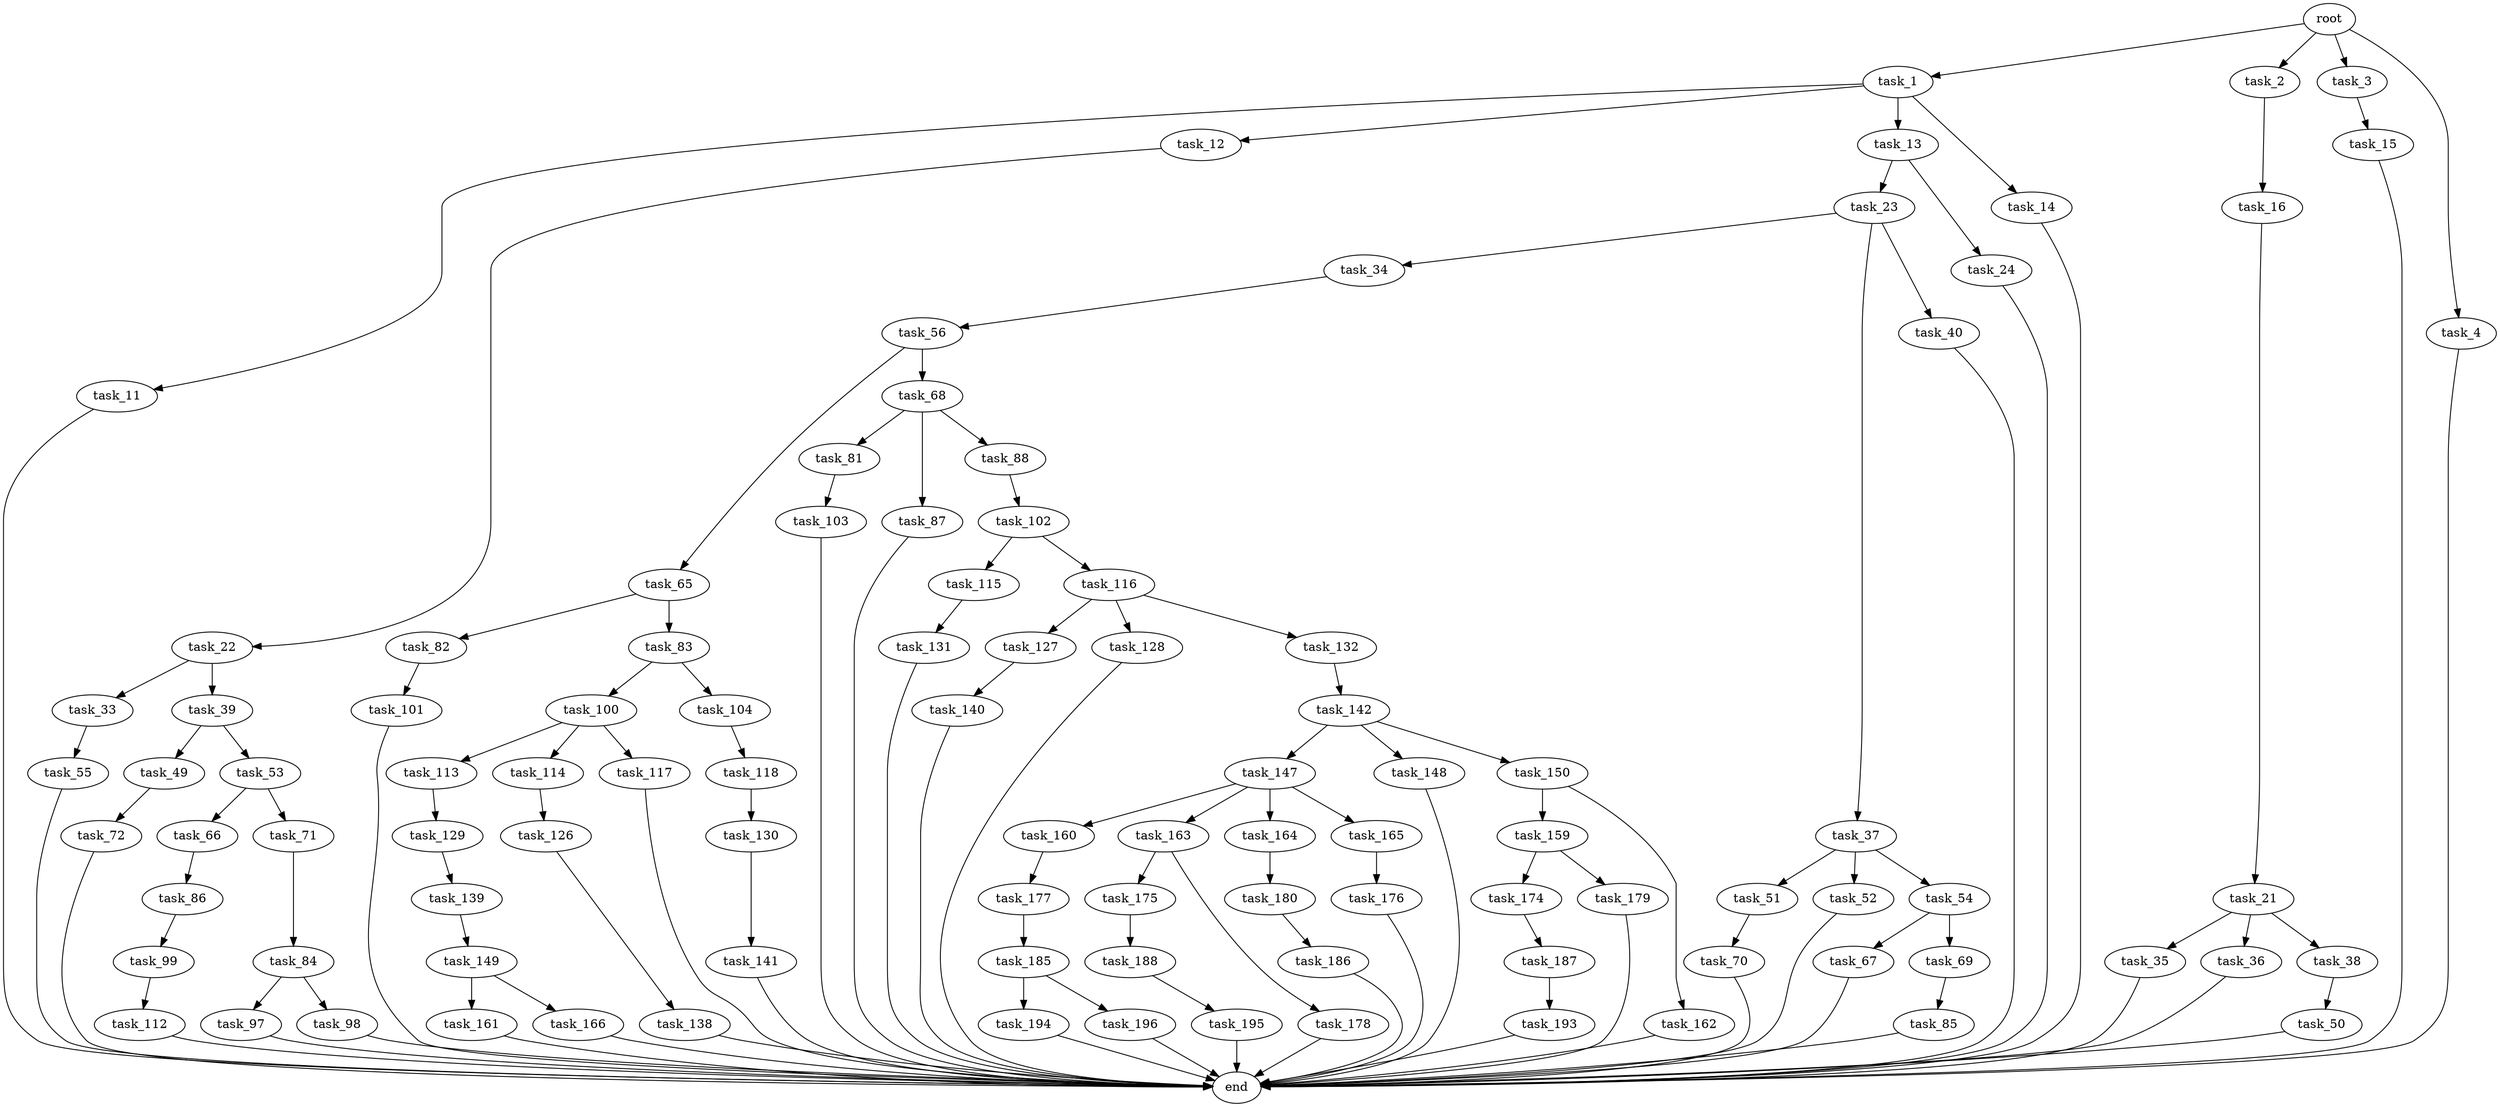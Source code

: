 digraph G {
  root [size="0.000000"];
  task_1 [size="68719476736.000000"];
  task_2 [size="231928233984.000000"];
  task_3 [size="8589934592.000000"];
  task_4 [size="35228403467.000000"];
  task_11 [size="15020128218.000000"];
  task_12 [size="30882594861.000000"];
  task_13 [size="782757789696.000000"];
  task_14 [size="368293445632.000000"];
  task_15 [size="555892916.000000"];
  task_16 [size="1478342910.000000"];
  task_21 [size="368293445632.000000"];
  task_22 [size="28991029248.000000"];
  task_23 [size="224780235792.000000"];
  task_24 [size="110601466472.000000"];
  task_33 [size="135418622372.000000"];
  task_34 [size="12819280663.000000"];
  task_35 [size="5552923772.000000"];
  task_36 [size="368293445632.000000"];
  task_37 [size="50052710595.000000"];
  task_38 [size="203821358173.000000"];
  task_39 [size="66307947467.000000"];
  task_40 [size="1073741824000.000000"];
  task_49 [size="47834569113.000000"];
  task_50 [size="401033477545.000000"];
  task_51 [size="120688621847.000000"];
  task_52 [size="782757789696.000000"];
  task_53 [size="561821653.000000"];
  task_54 [size="799397342886.000000"];
  task_55 [size="368293445632.000000"];
  task_56 [size="34330719178.000000"];
  task_65 [size="161125030771.000000"];
  task_66 [size="1073741824000.000000"];
  task_67 [size="2062297192.000000"];
  task_68 [size="685034615.000000"];
  task_69 [size="368293445632.000000"];
  task_70 [size="1073741824000.000000"];
  task_71 [size="2658871025.000000"];
  task_72 [size="368293445632.000000"];
  task_81 [size="436645734070.000000"];
  task_82 [size="549755813888.000000"];
  task_83 [size="149889788640.000000"];
  task_84 [size="22045129256.000000"];
  task_85 [size="1142027492241.000000"];
  task_86 [size="1237637516.000000"];
  task_87 [size="549755813888.000000"];
  task_88 [size="605482813604.000000"];
  task_97 [size="782757789696.000000"];
  task_98 [size="13634965009.000000"];
  task_99 [size="368293445632.000000"];
  task_100 [size="782757789696.000000"];
  task_101 [size="68719476736.000000"];
  task_102 [size="8725257325.000000"];
  task_103 [size="441482788359.000000"];
  task_104 [size="1201713213.000000"];
  task_112 [size="751695659047.000000"];
  task_113 [size="68719476736.000000"];
  task_114 [size="26448449653.000000"];
  task_115 [size="39921099352.000000"];
  task_116 [size="782757789696.000000"];
  task_117 [size="11279065248.000000"];
  task_118 [size="353073347749.000000"];
  task_126 [size="34741430165.000000"];
  task_127 [size="782757789696.000000"];
  task_128 [size="28991029248.000000"];
  task_129 [size="215399347665.000000"];
  task_130 [size="256207717130.000000"];
  task_131 [size="1164134239.000000"];
  task_132 [size="26755113669.000000"];
  task_138 [size="51505619495.000000"];
  task_139 [size="163610090086.000000"];
  task_140 [size="134217728000.000000"];
  task_141 [size="45270233941.000000"];
  task_142 [size="2831318122.000000"];
  task_147 [size="39946624102.000000"];
  task_148 [size="8589934592.000000"];
  task_149 [size="818384541356.000000"];
  task_150 [size="497160088547.000000"];
  task_159 [size="77079393626.000000"];
  task_160 [size="31525471744.000000"];
  task_161 [size="647477504158.000000"];
  task_162 [size="125083912656.000000"];
  task_163 [size="10909673875.000000"];
  task_164 [size="761721625.000000"];
  task_165 [size="574935860010.000000"];
  task_166 [size="368293445632.000000"];
  task_174 [size="231928233984.000000"];
  task_175 [size="10260118842.000000"];
  task_176 [size="730139160.000000"];
  task_177 [size="14070155382.000000"];
  task_178 [size="552064774.000000"];
  task_179 [size="40010551860.000000"];
  task_180 [size="351584928.000000"];
  task_185 [size="21724089448.000000"];
  task_186 [size="1952040787.000000"];
  task_187 [size="576203482848.000000"];
  task_188 [size="18719680117.000000"];
  task_193 [size="246157134186.000000"];
  task_194 [size="68719476736.000000"];
  task_195 [size="67093331296.000000"];
  task_196 [size="246685751977.000000"];
  end [size="0.000000"];

  root -> task_1 [size="1.000000"];
  root -> task_2 [size="1.000000"];
  root -> task_3 [size="1.000000"];
  root -> task_4 [size="1.000000"];
  task_1 -> task_11 [size="134217728.000000"];
  task_1 -> task_12 [size="134217728.000000"];
  task_1 -> task_13 [size="134217728.000000"];
  task_1 -> task_14 [size="134217728.000000"];
  task_2 -> task_16 [size="301989888.000000"];
  task_3 -> task_15 [size="33554432.000000"];
  task_4 -> end [size="1.000000"];
  task_11 -> end [size="1.000000"];
  task_12 -> task_22 [size="75497472.000000"];
  task_13 -> task_23 [size="679477248.000000"];
  task_13 -> task_24 [size="679477248.000000"];
  task_14 -> end [size="1.000000"];
  task_15 -> end [size="1.000000"];
  task_16 -> task_21 [size="33554432.000000"];
  task_21 -> task_35 [size="411041792.000000"];
  task_21 -> task_36 [size="411041792.000000"];
  task_21 -> task_38 [size="411041792.000000"];
  task_22 -> task_33 [size="75497472.000000"];
  task_22 -> task_39 [size="75497472.000000"];
  task_23 -> task_34 [size="209715200.000000"];
  task_23 -> task_37 [size="209715200.000000"];
  task_23 -> task_40 [size="209715200.000000"];
  task_24 -> end [size="1.000000"];
  task_33 -> task_55 [size="301989888.000000"];
  task_34 -> task_56 [size="301989888.000000"];
  task_35 -> end [size="1.000000"];
  task_36 -> end [size="1.000000"];
  task_37 -> task_51 [size="838860800.000000"];
  task_37 -> task_52 [size="838860800.000000"];
  task_37 -> task_54 [size="838860800.000000"];
  task_38 -> task_50 [size="838860800.000000"];
  task_39 -> task_49 [size="75497472.000000"];
  task_39 -> task_53 [size="75497472.000000"];
  task_40 -> end [size="1.000000"];
  task_49 -> task_72 [size="75497472.000000"];
  task_50 -> end [size="1.000000"];
  task_51 -> task_70 [size="134217728.000000"];
  task_52 -> end [size="1.000000"];
  task_53 -> task_66 [size="33554432.000000"];
  task_53 -> task_71 [size="33554432.000000"];
  task_54 -> task_67 [size="679477248.000000"];
  task_54 -> task_69 [size="679477248.000000"];
  task_55 -> end [size="1.000000"];
  task_56 -> task_65 [size="679477248.000000"];
  task_56 -> task_68 [size="679477248.000000"];
  task_65 -> task_82 [size="301989888.000000"];
  task_65 -> task_83 [size="301989888.000000"];
  task_66 -> task_86 [size="838860800.000000"];
  task_67 -> end [size="1.000000"];
  task_68 -> task_81 [size="33554432.000000"];
  task_68 -> task_87 [size="33554432.000000"];
  task_68 -> task_88 [size="33554432.000000"];
  task_69 -> task_85 [size="411041792.000000"];
  task_70 -> end [size="1.000000"];
  task_71 -> task_84 [size="75497472.000000"];
  task_72 -> end [size="1.000000"];
  task_81 -> task_103 [size="301989888.000000"];
  task_82 -> task_101 [size="536870912.000000"];
  task_83 -> task_100 [size="134217728.000000"];
  task_83 -> task_104 [size="134217728.000000"];
  task_84 -> task_97 [size="75497472.000000"];
  task_84 -> task_98 [size="75497472.000000"];
  task_85 -> end [size="1.000000"];
  task_86 -> task_99 [size="33554432.000000"];
  task_87 -> end [size="1.000000"];
  task_88 -> task_102 [size="536870912.000000"];
  task_97 -> end [size="1.000000"];
  task_98 -> end [size="1.000000"];
  task_99 -> task_112 [size="411041792.000000"];
  task_100 -> task_113 [size="679477248.000000"];
  task_100 -> task_114 [size="679477248.000000"];
  task_100 -> task_117 [size="679477248.000000"];
  task_101 -> end [size="1.000000"];
  task_102 -> task_115 [size="838860800.000000"];
  task_102 -> task_116 [size="838860800.000000"];
  task_103 -> end [size="1.000000"];
  task_104 -> task_118 [size="33554432.000000"];
  task_112 -> end [size="1.000000"];
  task_113 -> task_129 [size="134217728.000000"];
  task_114 -> task_126 [size="838860800.000000"];
  task_115 -> task_131 [size="679477248.000000"];
  task_116 -> task_127 [size="679477248.000000"];
  task_116 -> task_128 [size="679477248.000000"];
  task_116 -> task_132 [size="679477248.000000"];
  task_117 -> end [size="1.000000"];
  task_118 -> task_130 [size="536870912.000000"];
  task_126 -> task_138 [size="838860800.000000"];
  task_127 -> task_140 [size="679477248.000000"];
  task_128 -> end [size="1.000000"];
  task_129 -> task_139 [size="301989888.000000"];
  task_130 -> task_141 [size="536870912.000000"];
  task_131 -> end [size="1.000000"];
  task_132 -> task_142 [size="536870912.000000"];
  task_138 -> end [size="1.000000"];
  task_139 -> task_149 [size="209715200.000000"];
  task_140 -> end [size="1.000000"];
  task_141 -> end [size="1.000000"];
  task_142 -> task_147 [size="75497472.000000"];
  task_142 -> task_148 [size="75497472.000000"];
  task_142 -> task_150 [size="75497472.000000"];
  task_147 -> task_160 [size="679477248.000000"];
  task_147 -> task_163 [size="679477248.000000"];
  task_147 -> task_164 [size="679477248.000000"];
  task_147 -> task_165 [size="679477248.000000"];
  task_148 -> end [size="1.000000"];
  task_149 -> task_161 [size="838860800.000000"];
  task_149 -> task_166 [size="838860800.000000"];
  task_150 -> task_159 [size="411041792.000000"];
  task_150 -> task_162 [size="411041792.000000"];
  task_159 -> task_174 [size="209715200.000000"];
  task_159 -> task_179 [size="209715200.000000"];
  task_160 -> task_177 [size="134217728.000000"];
  task_161 -> end [size="1.000000"];
  task_162 -> end [size="1.000000"];
  task_163 -> task_175 [size="411041792.000000"];
  task_163 -> task_178 [size="411041792.000000"];
  task_164 -> task_180 [size="33554432.000000"];
  task_165 -> task_176 [size="536870912.000000"];
  task_166 -> end [size="1.000000"];
  task_174 -> task_187 [size="301989888.000000"];
  task_175 -> task_188 [size="209715200.000000"];
  task_176 -> end [size="1.000000"];
  task_177 -> task_185 [size="838860800.000000"];
  task_178 -> end [size="1.000000"];
  task_179 -> end [size="1.000000"];
  task_180 -> task_186 [size="33554432.000000"];
  task_185 -> task_194 [size="411041792.000000"];
  task_185 -> task_196 [size="411041792.000000"];
  task_186 -> end [size="1.000000"];
  task_187 -> task_193 [size="536870912.000000"];
  task_188 -> task_195 [size="536870912.000000"];
  task_193 -> end [size="1.000000"];
  task_194 -> end [size="1.000000"];
  task_195 -> end [size="1.000000"];
  task_196 -> end [size="1.000000"];
}
